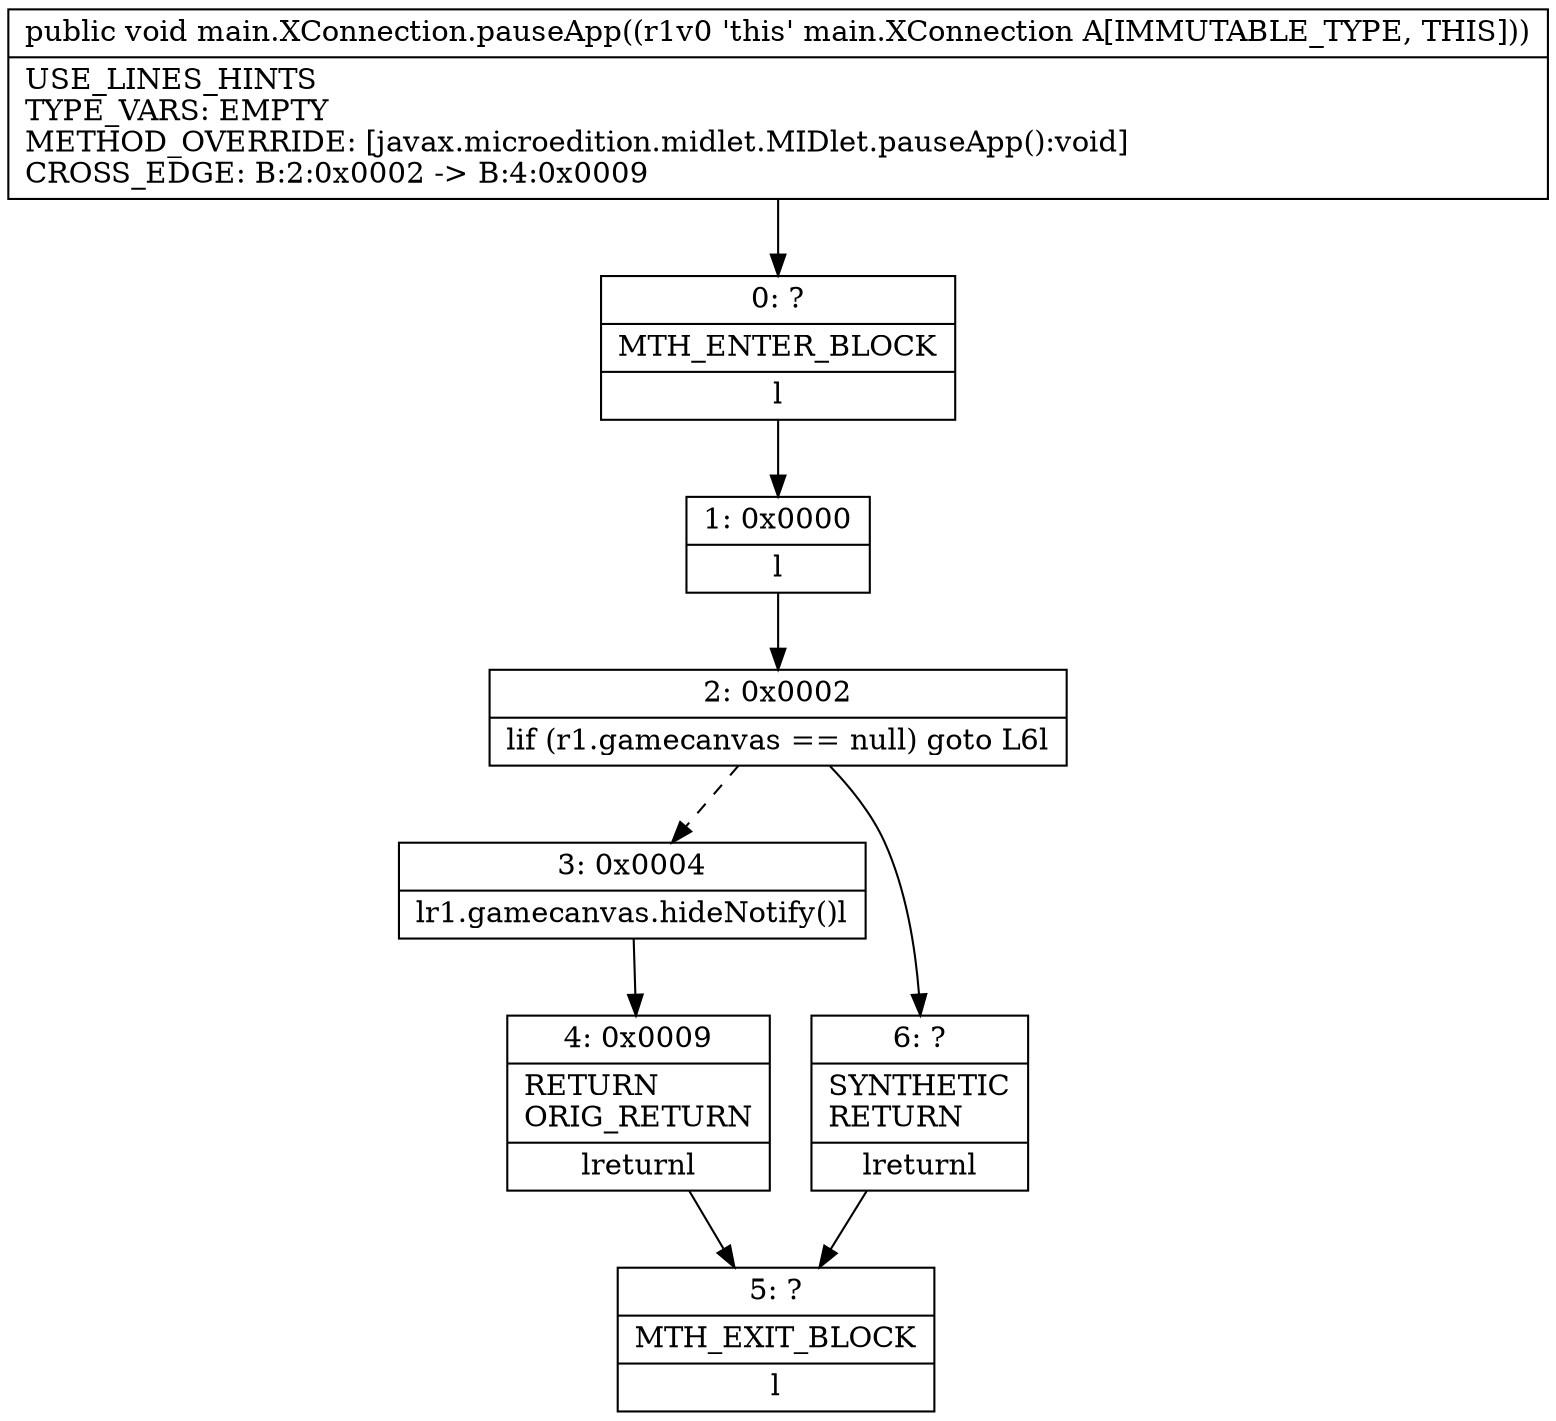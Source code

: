 digraph "CFG formain.XConnection.pauseApp()V" {
Node_0 [shape=record,label="{0\:\ ?|MTH_ENTER_BLOCK\l|l}"];
Node_1 [shape=record,label="{1\:\ 0x0000|l}"];
Node_2 [shape=record,label="{2\:\ 0x0002|lif (r1.gamecanvas == null) goto L6l}"];
Node_3 [shape=record,label="{3\:\ 0x0004|lr1.gamecanvas.hideNotify()l}"];
Node_4 [shape=record,label="{4\:\ 0x0009|RETURN\lORIG_RETURN\l|lreturnl}"];
Node_5 [shape=record,label="{5\:\ ?|MTH_EXIT_BLOCK\l|l}"];
Node_6 [shape=record,label="{6\:\ ?|SYNTHETIC\lRETURN\l|lreturnl}"];
MethodNode[shape=record,label="{public void main.XConnection.pauseApp((r1v0 'this' main.XConnection A[IMMUTABLE_TYPE, THIS]))  | USE_LINES_HINTS\lTYPE_VARS: EMPTY\lMETHOD_OVERRIDE: [javax.microedition.midlet.MIDlet.pauseApp():void]\lCROSS_EDGE: B:2:0x0002 \-\> B:4:0x0009\l}"];
MethodNode -> Node_0;
Node_0 -> Node_1;
Node_1 -> Node_2;
Node_2 -> Node_3[style=dashed];
Node_2 -> Node_6;
Node_3 -> Node_4;
Node_4 -> Node_5;
Node_6 -> Node_5;
}


